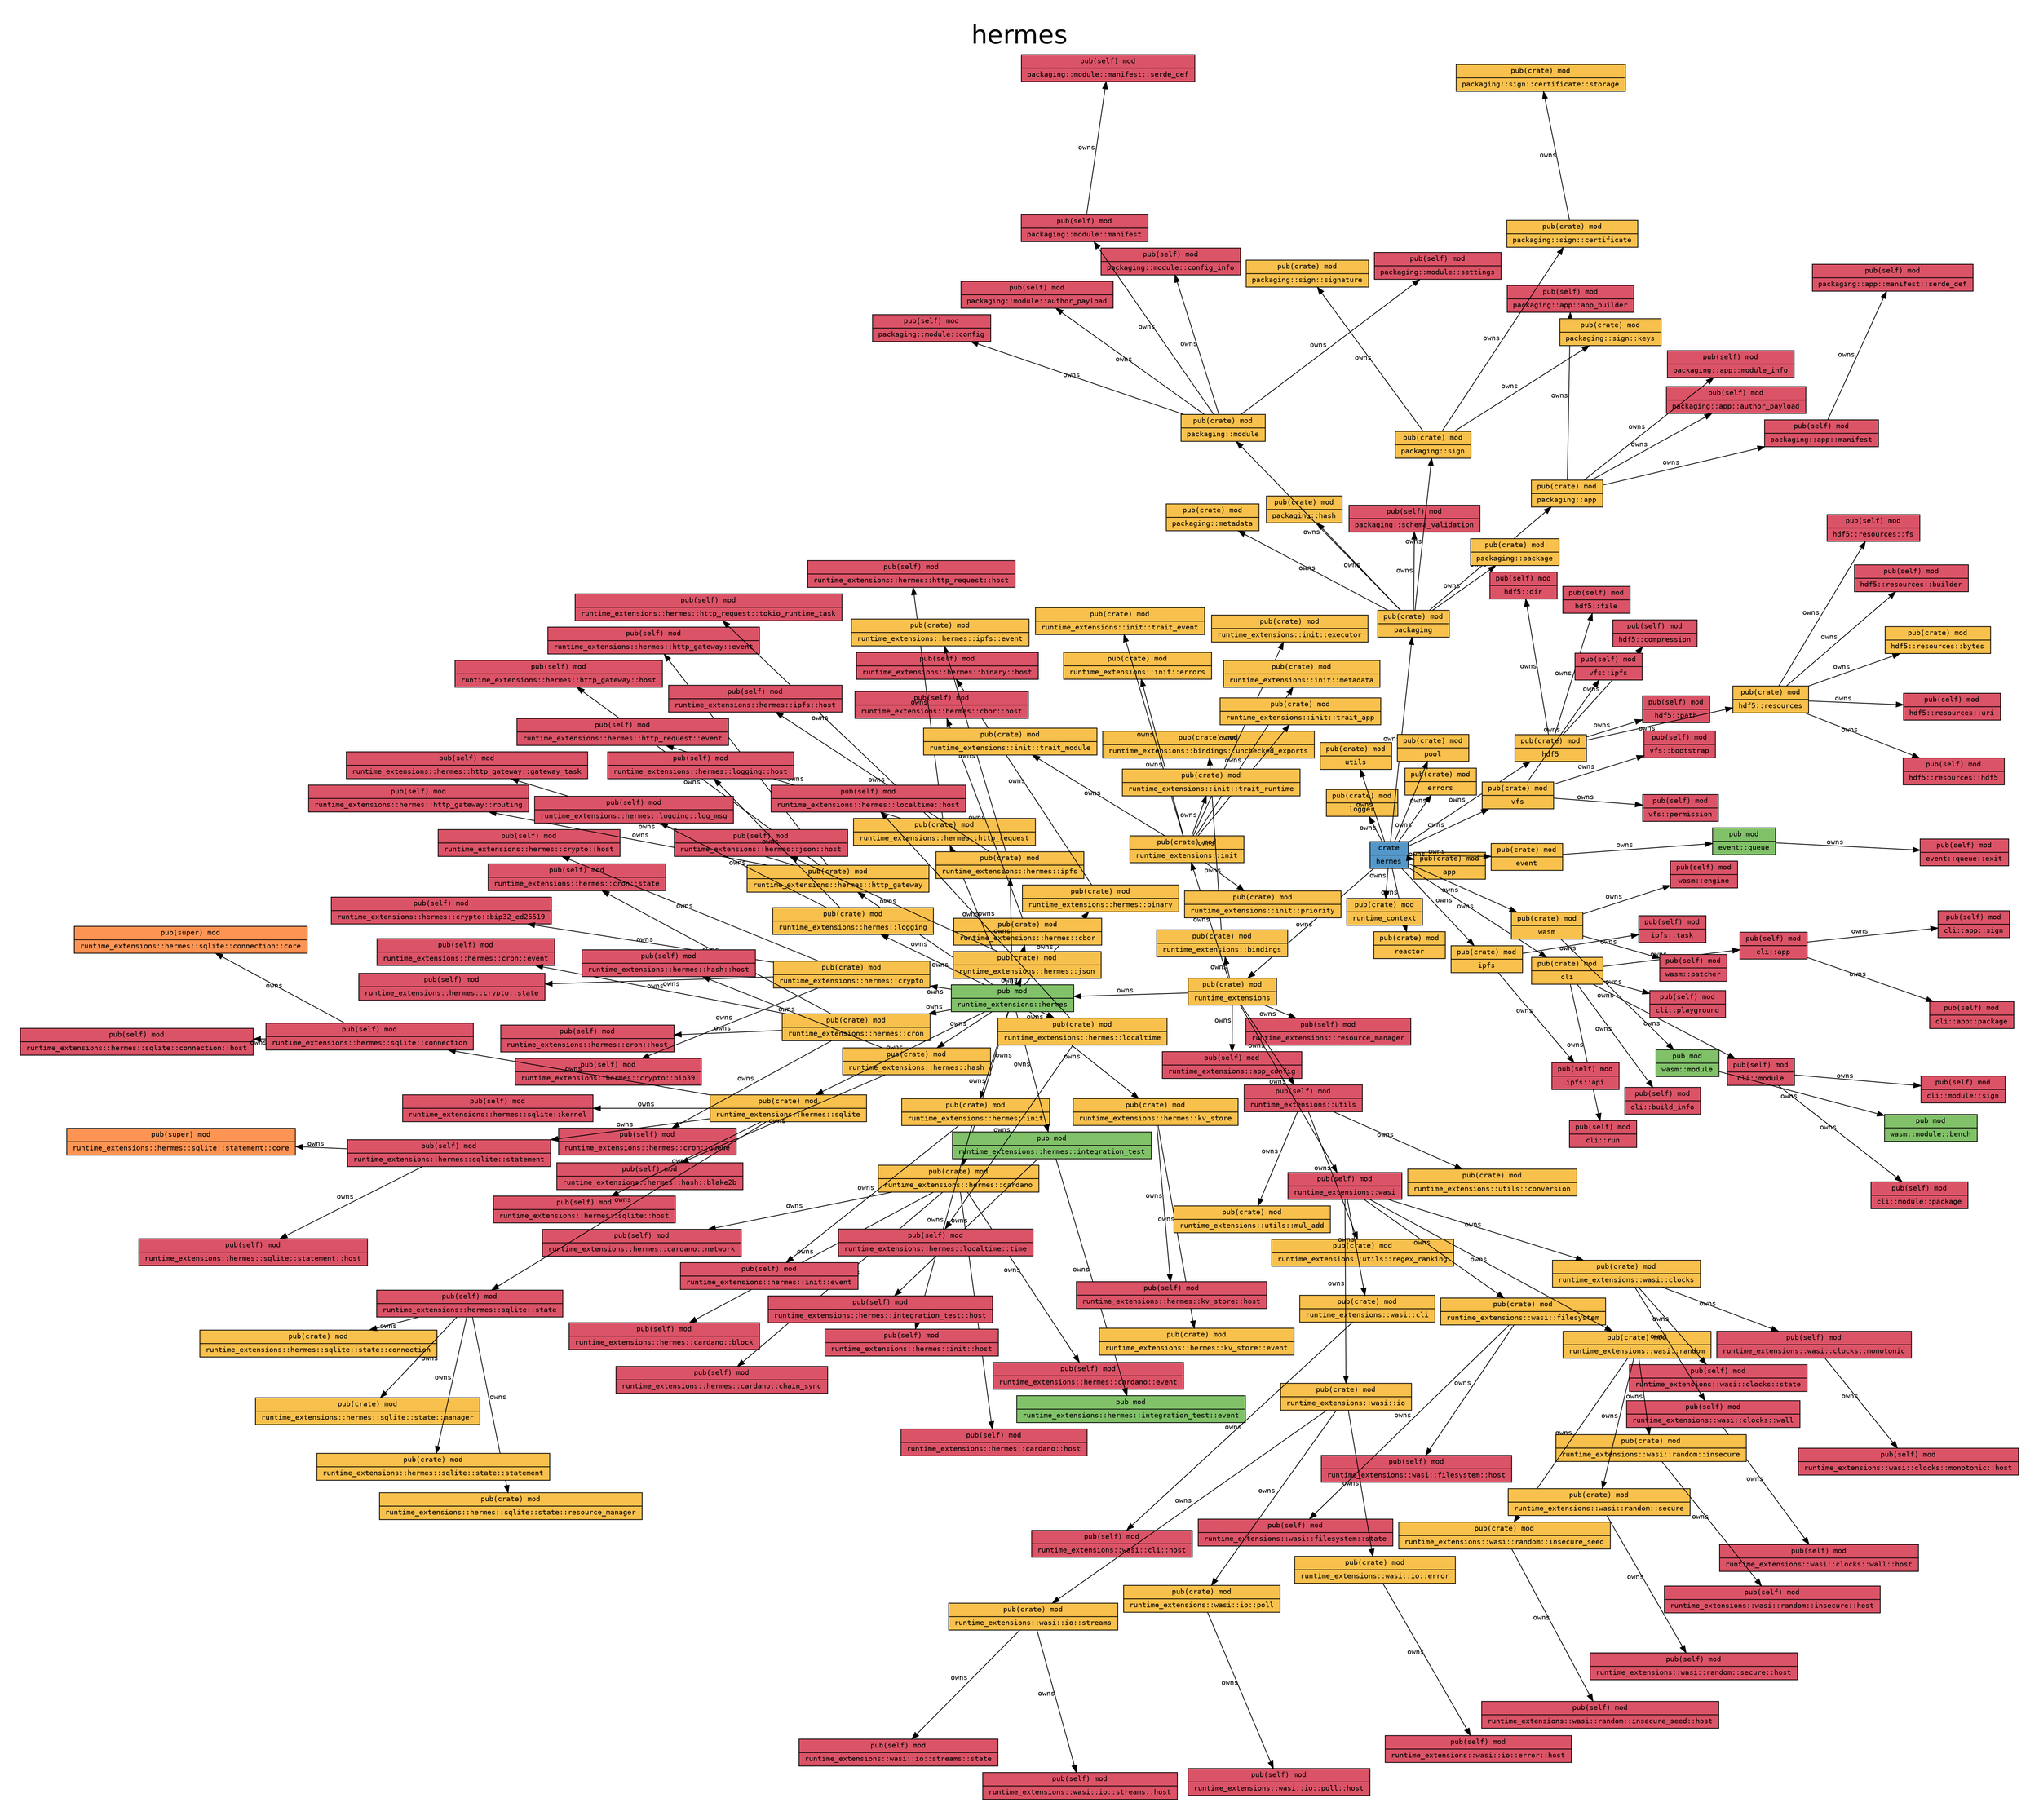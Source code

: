 digraph {

    graph [
        label="hermes",
        labelloc=t,

        pad=0.4,

        // Consider rendering the graph using a different layout algorithm, such as:
        // [dot, neato, twopi, circo, fdp, sfdp]
        layout=neato,
        overlap=false,
        splines="line",
        rankdir=LR,

        fontname="Helvetica", 
        fontsize="36",
    ];

    node [
        fontname="monospace",
        fontsize="10",
        shape="record",
        style="filled",
    ];

    edge [
        fontname="monospace",
        fontsize="10",
    ];

    "hermes" [label="crate|hermes", fillcolor="#5397c8"]; // "crate" node
    "hermes::app" [label="pub(crate) mod|app", fillcolor="#f8c04c"]; // "mod" node
    "hermes::cli" [label="pub(crate) mod|cli", fillcolor="#f8c04c"]; // "mod" node
    "hermes::cli::app" [label="pub(self) mod|cli::app", fillcolor="#db5367"]; // "mod" node
    "hermes::cli::app::package" [label="pub(self) mod|cli::app::package", fillcolor="#db5367"]; // "mod" node
    "hermes::cli::app::sign" [label="pub(self) mod|cli::app::sign", fillcolor="#db5367"]; // "mod" node
    "hermes::cli::build_info" [label="pub(self) mod|cli::build_info", fillcolor="#db5367"]; // "mod" node
    "hermes::cli::module" [label="pub(self) mod|cli::module", fillcolor="#db5367"]; // "mod" node
    "hermes::cli::module::package" [label="pub(self) mod|cli::module::package", fillcolor="#db5367"]; // "mod" node
    "hermes::cli::module::sign" [label="pub(self) mod|cli::module::sign", fillcolor="#db5367"]; // "mod" node
    "hermes::cli::playground" [label="pub(self) mod|cli::playground", fillcolor="#db5367"]; // "mod" node
    "hermes::cli::run" [label="pub(self) mod|cli::run", fillcolor="#db5367"]; // "mod" node
    "hermes::errors" [label="pub(crate) mod|errors", fillcolor="#f8c04c"]; // "mod" node
    "hermes::event" [label="pub(crate) mod|event", fillcolor="#f8c04c"]; // "mod" node
    "hermes::event::queue" [label="pub mod|event::queue", fillcolor="#81c169"]; // "mod" node
    "hermes::event::queue::exit" [label="pub(self) mod|event::queue::exit", fillcolor="#db5367"]; // "mod" node
    "hermes::hdf5" [label="pub(crate) mod|hdf5", fillcolor="#f8c04c"]; // "mod" node
    "hermes::hdf5::compression" [label="pub(self) mod|hdf5::compression", fillcolor="#db5367"]; // "mod" node
    "hermes::hdf5::dir" [label="pub(self) mod|hdf5::dir", fillcolor="#db5367"]; // "mod" node
    "hermes::hdf5::file" [label="pub(self) mod|hdf5::file", fillcolor="#db5367"]; // "mod" node
    "hermes::hdf5::path" [label="pub(self) mod|hdf5::path", fillcolor="#db5367"]; // "mod" node
    "hermes::hdf5::resources" [label="pub(crate) mod|hdf5::resources", fillcolor="#f8c04c"]; // "mod" node
    "hermes::hdf5::resources::builder" [label="pub(self) mod|hdf5::resources::builder", fillcolor="#db5367"]; // "mod" node
    "hermes::hdf5::resources::bytes" [label="pub(crate) mod|hdf5::resources::bytes", fillcolor="#f8c04c"]; // "mod" node
    "hermes::hdf5::resources::fs" [label="pub(self) mod|hdf5::resources::fs", fillcolor="#db5367"]; // "mod" node
    "hermes::hdf5::resources::hdf5" [label="pub(self) mod|hdf5::resources::hdf5", fillcolor="#db5367"]; // "mod" node
    "hermes::hdf5::resources::uri" [label="pub(self) mod|hdf5::resources::uri", fillcolor="#db5367"]; // "mod" node
    "hermes::ipfs" [label="pub(crate) mod|ipfs", fillcolor="#f8c04c"]; // "mod" node
    "hermes::ipfs::api" [label="pub(self) mod|ipfs::api", fillcolor="#db5367"]; // "mod" node
    "hermes::ipfs::task" [label="pub(self) mod|ipfs::task", fillcolor="#db5367"]; // "mod" node
    "hermes::logger" [label="pub(crate) mod|logger", fillcolor="#f8c04c"]; // "mod" node
    "hermes::packaging" [label="pub(crate) mod|packaging", fillcolor="#f8c04c"]; // "mod" node
    "hermes::packaging::app" [label="pub(crate) mod|packaging::app", fillcolor="#f8c04c"]; // "mod" node
    "hermes::packaging::app::app_builder" [label="pub(self) mod|packaging::app::app_builder", fillcolor="#db5367"]; // "mod" node
    "hermes::packaging::app::author_payload" [label="pub(self) mod|packaging::app::author_payload", fillcolor="#db5367"]; // "mod" node
    "hermes::packaging::app::manifest" [label="pub(self) mod|packaging::app::manifest", fillcolor="#db5367"]; // "mod" node
    "hermes::packaging::app::manifest::serde_def" [label="pub(self) mod|packaging::app::manifest::serde_def", fillcolor="#db5367"]; // "mod" node
    "hermes::packaging::app::module_info" [label="pub(self) mod|packaging::app::module_info", fillcolor="#db5367"]; // "mod" node
    "hermes::packaging::hash" [label="pub(crate) mod|packaging::hash", fillcolor="#f8c04c"]; // "mod" node
    "hermes::packaging::metadata" [label="pub(crate) mod|packaging::metadata", fillcolor="#f8c04c"]; // "mod" node
    "hermes::packaging::module" [label="pub(crate) mod|packaging::module", fillcolor="#f8c04c"]; // "mod" node
    "hermes::packaging::module::author_payload" [label="pub(self) mod|packaging::module::author_payload", fillcolor="#db5367"]; // "mod" node
    "hermes::packaging::module::config" [label="pub(self) mod|packaging::module::config", fillcolor="#db5367"]; // "mod" node
    "hermes::packaging::module::config_info" [label="pub(self) mod|packaging::module::config_info", fillcolor="#db5367"]; // "mod" node
    "hermes::packaging::module::manifest" [label="pub(self) mod|packaging::module::manifest", fillcolor="#db5367"]; // "mod" node
    "hermes::packaging::module::manifest::serde_def" [label="pub(self) mod|packaging::module::manifest::serde_def", fillcolor="#db5367"]; // "mod" node
    "hermes::packaging::module::settings" [label="pub(self) mod|packaging::module::settings", fillcolor="#db5367"]; // "mod" node
    "hermes::packaging::package" [label="pub(crate) mod|packaging::package", fillcolor="#f8c04c"]; // "mod" node
    "hermes::packaging::schema_validation" [label="pub(self) mod|packaging::schema_validation", fillcolor="#db5367"]; // "mod" node
    "hermes::packaging::sign" [label="pub(crate) mod|packaging::sign", fillcolor="#f8c04c"]; // "mod" node
    "hermes::packaging::sign::certificate" [label="pub(crate) mod|packaging::sign::certificate", fillcolor="#f8c04c"]; // "mod" node
    "hermes::packaging::sign::certificate::storage" [label="pub(crate) mod|packaging::sign::certificate::storage", fillcolor="#f8c04c"]; // "mod" node
    "hermes::packaging::sign::keys" [label="pub(crate) mod|packaging::sign::keys", fillcolor="#f8c04c"]; // "mod" node
    "hermes::packaging::sign::signature" [label="pub(crate) mod|packaging::sign::signature", fillcolor="#f8c04c"]; // "mod" node
    "hermes::pool" [label="pub(crate) mod|pool", fillcolor="#f8c04c"]; // "mod" node
    "hermes::reactor" [label="pub(crate) mod|reactor", fillcolor="#f8c04c"]; // "mod" node
    "hermes::runtime_context" [label="pub(crate) mod|runtime_context", fillcolor="#f8c04c"]; // "mod" node
    "hermes::runtime_extensions" [label="pub(crate) mod|runtime_extensions", fillcolor="#f8c04c"]; // "mod" node
    "hermes::runtime_extensions::app_config" [label="pub(self) mod|runtime_extensions::app_config", fillcolor="#db5367"]; // "mod" node
    "hermes::runtime_extensions::bindings" [label="pub(crate) mod|runtime_extensions::bindings", fillcolor="#f8c04c"]; // "mod" node
    "hermes::runtime_extensions::bindings::unchecked_exports" [label="pub(crate) mod|runtime_extensions::bindings::unchecked_exports", fillcolor="#f8c04c"]; // "mod" node
    "hermes::runtime_extensions::hermes" [label="pub mod|runtime_extensions::hermes", fillcolor="#81c169"]; // "mod" node
    "hermes::runtime_extensions::hermes::binary" [label="pub(crate) mod|runtime_extensions::hermes::binary", fillcolor="#f8c04c"]; // "mod" node
    "hermes::runtime_extensions::hermes::binary::host" [label="pub(self) mod|runtime_extensions::hermes::binary::host", fillcolor="#db5367"]; // "mod" node
    "hermes::runtime_extensions::hermes::cardano" [label="pub(crate) mod|runtime_extensions::hermes::cardano", fillcolor="#f8c04c"]; // "mod" node
    "hermes::runtime_extensions::hermes::cardano::block" [label="pub(self) mod|runtime_extensions::hermes::cardano::block", fillcolor="#db5367"]; // "mod" node
    "hermes::runtime_extensions::hermes::cardano::chain_sync" [label="pub(self) mod|runtime_extensions::hermes::cardano::chain_sync", fillcolor="#db5367"]; // "mod" node
    "hermes::runtime_extensions::hermes::cardano::event" [label="pub(self) mod|runtime_extensions::hermes::cardano::event", fillcolor="#db5367"]; // "mod" node
    "hermes::runtime_extensions::hermes::cardano::host" [label="pub(self) mod|runtime_extensions::hermes::cardano::host", fillcolor="#db5367"]; // "mod" node
    "hermes::runtime_extensions::hermes::cardano::network" [label="pub(self) mod|runtime_extensions::hermes::cardano::network", fillcolor="#db5367"]; // "mod" node
    "hermes::runtime_extensions::hermes::cbor" [label="pub(crate) mod|runtime_extensions::hermes::cbor", fillcolor="#f8c04c"]; // "mod" node
    "hermes::runtime_extensions::hermes::cbor::host" [label="pub(self) mod|runtime_extensions::hermes::cbor::host", fillcolor="#db5367"]; // "mod" node
    "hermes::runtime_extensions::hermes::cron" [label="pub(crate) mod|runtime_extensions::hermes::cron", fillcolor="#f8c04c"]; // "mod" node
    "hermes::runtime_extensions::hermes::cron::event" [label="pub(self) mod|runtime_extensions::hermes::cron::event", fillcolor="#db5367"]; // "mod" node
    "hermes::runtime_extensions::hermes::cron::host" [label="pub(self) mod|runtime_extensions::hermes::cron::host", fillcolor="#db5367"]; // "mod" node
    "hermes::runtime_extensions::hermes::cron::queue" [label="pub(self) mod|runtime_extensions::hermes::cron::queue", fillcolor="#db5367"]; // "mod" node
    "hermes::runtime_extensions::hermes::cron::state" [label="pub(self) mod|runtime_extensions::hermes::cron::state", fillcolor="#db5367"]; // "mod" node
    "hermes::runtime_extensions::hermes::crypto" [label="pub(crate) mod|runtime_extensions::hermes::crypto", fillcolor="#f8c04c"]; // "mod" node
    "hermes::runtime_extensions::hermes::crypto::bip32_ed25519" [label="pub(self) mod|runtime_extensions::hermes::crypto::bip32_ed25519", fillcolor="#db5367"]; // "mod" node
    "hermes::runtime_extensions::hermes::crypto::bip39" [label="pub(self) mod|runtime_extensions::hermes::crypto::bip39", fillcolor="#db5367"]; // "mod" node
    "hermes::runtime_extensions::hermes::crypto::host" [label="pub(self) mod|runtime_extensions::hermes::crypto::host", fillcolor="#db5367"]; // "mod" node
    "hermes::runtime_extensions::hermes::crypto::state" [label="pub(self) mod|runtime_extensions::hermes::crypto::state", fillcolor="#db5367"]; // "mod" node
    "hermes::runtime_extensions::hermes::hash" [label="pub(crate) mod|runtime_extensions::hermes::hash", fillcolor="#f8c04c"]; // "mod" node
    "hermes::runtime_extensions::hermes::hash::blake2b" [label="pub(self) mod|runtime_extensions::hermes::hash::blake2b", fillcolor="#db5367"]; // "mod" node
    "hermes::runtime_extensions::hermes::hash::host" [label="pub(self) mod|runtime_extensions::hermes::hash::host", fillcolor="#db5367"]; // "mod" node
    "hermes::runtime_extensions::hermes::http_gateway" [label="pub(crate) mod|runtime_extensions::hermes::http_gateway", fillcolor="#f8c04c"]; // "mod" node
    "hermes::runtime_extensions::hermes::http_gateway::event" [label="pub(self) mod|runtime_extensions::hermes::http_gateway::event", fillcolor="#db5367"]; // "mod" node
    "hermes::runtime_extensions::hermes::http_gateway::gateway_task" [label="pub(self) mod|runtime_extensions::hermes::http_gateway::gateway_task", fillcolor="#db5367"]; // "mod" node
    "hermes::runtime_extensions::hermes::http_gateway::host" [label="pub(self) mod|runtime_extensions::hermes::http_gateway::host", fillcolor="#db5367"]; // "mod" node
    "hermes::runtime_extensions::hermes::http_gateway::routing" [label="pub(self) mod|runtime_extensions::hermes::http_gateway::routing", fillcolor="#db5367"]; // "mod" node
    "hermes::runtime_extensions::hermes::http_request" [label="pub(crate) mod|runtime_extensions::hermes::http_request", fillcolor="#f8c04c"]; // "mod" node
    "hermes::runtime_extensions::hermes::http_request::event" [label="pub(self) mod|runtime_extensions::hermes::http_request::event", fillcolor="#db5367"]; // "mod" node
    "hermes::runtime_extensions::hermes::http_request::host" [label="pub(self) mod|runtime_extensions::hermes::http_request::host", fillcolor="#db5367"]; // "mod" node
    "hermes::runtime_extensions::hermes::http_request::tokio_runtime_task" [label="pub(self) mod|runtime_extensions::hermes::http_request::tokio_runtime_task", fillcolor="#db5367"]; // "mod" node
    "hermes::runtime_extensions::hermes::init" [label="pub(crate) mod|runtime_extensions::hermes::init", fillcolor="#f8c04c"]; // "mod" node
    "hermes::runtime_extensions::hermes::init::event" [label="pub(self) mod|runtime_extensions::hermes::init::event", fillcolor="#db5367"]; // "mod" node
    "hermes::runtime_extensions::hermes::init::host" [label="pub(self) mod|runtime_extensions::hermes::init::host", fillcolor="#db5367"]; // "mod" node
    "hermes::runtime_extensions::hermes::integration_test" [label="pub mod|runtime_extensions::hermes::integration_test", fillcolor="#81c169"]; // "mod" node
    "hermes::runtime_extensions::hermes::integration_test::event" [label="pub mod|runtime_extensions::hermes::integration_test::event", fillcolor="#81c169"]; // "mod" node
    "hermes::runtime_extensions::hermes::integration_test::host" [label="pub(self) mod|runtime_extensions::hermes::integration_test::host", fillcolor="#db5367"]; // "mod" node
    "hermes::runtime_extensions::hermes::ipfs" [label="pub(crate) mod|runtime_extensions::hermes::ipfs", fillcolor="#f8c04c"]; // "mod" node
    "hermes::runtime_extensions::hermes::ipfs::event" [label="pub(crate) mod|runtime_extensions::hermes::ipfs::event", fillcolor="#f8c04c"]; // "mod" node
    "hermes::runtime_extensions::hermes::ipfs::host" [label="pub(self) mod|runtime_extensions::hermes::ipfs::host", fillcolor="#db5367"]; // "mod" node
    "hermes::runtime_extensions::hermes::json" [label="pub(crate) mod|runtime_extensions::hermes::json", fillcolor="#f8c04c"]; // "mod" node
    "hermes::runtime_extensions::hermes::json::host" [label="pub(self) mod|runtime_extensions::hermes::json::host", fillcolor="#db5367"]; // "mod" node
    "hermes::runtime_extensions::hermes::kv_store" [label="pub(crate) mod|runtime_extensions::hermes::kv_store", fillcolor="#f8c04c"]; // "mod" node
    "hermes::runtime_extensions::hermes::kv_store::event" [label="pub(crate) mod|runtime_extensions::hermes::kv_store::event", fillcolor="#f8c04c"]; // "mod" node
    "hermes::runtime_extensions::hermes::kv_store::host" [label="pub(self) mod|runtime_extensions::hermes::kv_store::host", fillcolor="#db5367"]; // "mod" node
    "hermes::runtime_extensions::hermes::localtime" [label="pub(crate) mod|runtime_extensions::hermes::localtime", fillcolor="#f8c04c"]; // "mod" node
    "hermes::runtime_extensions::hermes::localtime::host" [label="pub(self) mod|runtime_extensions::hermes::localtime::host", fillcolor="#db5367"]; // "mod" node
    "hermes::runtime_extensions::hermes::localtime::time" [label="pub(self) mod|runtime_extensions::hermes::localtime::time", fillcolor="#db5367"]; // "mod" node
    "hermes::runtime_extensions::hermes::logging" [label="pub(crate) mod|runtime_extensions::hermes::logging", fillcolor="#f8c04c"]; // "mod" node
    "hermes::runtime_extensions::hermes::logging::host" [label="pub(self) mod|runtime_extensions::hermes::logging::host", fillcolor="#db5367"]; // "mod" node
    "hermes::runtime_extensions::hermes::logging::log_msg" [label="pub(self) mod|runtime_extensions::hermes::logging::log_msg", fillcolor="#db5367"]; // "mod" node
    "hermes::runtime_extensions::hermes::sqlite" [label="pub(crate) mod|runtime_extensions::hermes::sqlite", fillcolor="#f8c04c"]; // "mod" node
    "hermes::runtime_extensions::hermes::sqlite::connection" [label="pub(self) mod|runtime_extensions::hermes::sqlite::connection", fillcolor="#db5367"]; // "mod" node
    "hermes::runtime_extensions::hermes::sqlite::connection::core" [label="pub(super) mod|runtime_extensions::hermes::sqlite::connection::core", fillcolor="#fe9454"]; // "mod" node
    "hermes::runtime_extensions::hermes::sqlite::connection::host" [label="pub(self) mod|runtime_extensions::hermes::sqlite::connection::host", fillcolor="#db5367"]; // "mod" node
    "hermes::runtime_extensions::hermes::sqlite::host" [label="pub(self) mod|runtime_extensions::hermes::sqlite::host", fillcolor="#db5367"]; // "mod" node
    "hermes::runtime_extensions::hermes::sqlite::kernel" [label="pub(self) mod|runtime_extensions::hermes::sqlite::kernel", fillcolor="#db5367"]; // "mod" node
    "hermes::runtime_extensions::hermes::sqlite::state" [label="pub(self) mod|runtime_extensions::hermes::sqlite::state", fillcolor="#db5367"]; // "mod" node
    "hermes::runtime_extensions::hermes::sqlite::state::connection" [label="pub(crate) mod|runtime_extensions::hermes::sqlite::state::connection", fillcolor="#f8c04c"]; // "mod" node
    "hermes::runtime_extensions::hermes::sqlite::state::manager" [label="pub(crate) mod|runtime_extensions::hermes::sqlite::state::manager", fillcolor="#f8c04c"]; // "mod" node
    "hermes::runtime_extensions::hermes::sqlite::state::resource_manager" [label="pub(crate) mod|runtime_extensions::hermes::sqlite::state::resource_manager", fillcolor="#f8c04c"]; // "mod" node
    "hermes::runtime_extensions::hermes::sqlite::state::statement" [label="pub(crate) mod|runtime_extensions::hermes::sqlite::state::statement", fillcolor="#f8c04c"]; // "mod" node
    "hermes::runtime_extensions::hermes::sqlite::statement" [label="pub(self) mod|runtime_extensions::hermes::sqlite::statement", fillcolor="#db5367"]; // "mod" node
    "hermes::runtime_extensions::hermes::sqlite::statement::core" [label="pub(super) mod|runtime_extensions::hermes::sqlite::statement::core", fillcolor="#fe9454"]; // "mod" node
    "hermes::runtime_extensions::hermes::sqlite::statement::host" [label="pub(self) mod|runtime_extensions::hermes::sqlite::statement::host", fillcolor="#db5367"]; // "mod" node
    "hermes::runtime_extensions::init" [label="pub(crate) mod|runtime_extensions::init", fillcolor="#f8c04c"]; // "mod" node
    "hermes::runtime_extensions::init::errors" [label="pub(crate) mod|runtime_extensions::init::errors", fillcolor="#f8c04c"]; // "mod" node
    "hermes::runtime_extensions::init::executor" [label="pub(crate) mod|runtime_extensions::init::executor", fillcolor="#f8c04c"]; // "mod" node
    "hermes::runtime_extensions::init::metadata" [label="pub(crate) mod|runtime_extensions::init::metadata", fillcolor="#f8c04c"]; // "mod" node
    "hermes::runtime_extensions::init::priority" [label="pub(crate) mod|runtime_extensions::init::priority", fillcolor="#f8c04c"]; // "mod" node
    "hermes::runtime_extensions::init::trait_app" [label="pub(crate) mod|runtime_extensions::init::trait_app", fillcolor="#f8c04c"]; // "mod" node
    "hermes::runtime_extensions::init::trait_event" [label="pub(crate) mod|runtime_extensions::init::trait_event", fillcolor="#f8c04c"]; // "mod" node
    "hermes::runtime_extensions::init::trait_module" [label="pub(crate) mod|runtime_extensions::init::trait_module", fillcolor="#f8c04c"]; // "mod" node
    "hermes::runtime_extensions::init::trait_runtime" [label="pub(crate) mod|runtime_extensions::init::trait_runtime", fillcolor="#f8c04c"]; // "mod" node
    "hermes::runtime_extensions::resource_manager" [label="pub(self) mod|runtime_extensions::resource_manager", fillcolor="#db5367"]; // "mod" node
    "hermes::runtime_extensions::utils" [label="pub(self) mod|runtime_extensions::utils", fillcolor="#db5367"]; // "mod" node
    "hermes::runtime_extensions::utils::conversion" [label="pub(crate) mod|runtime_extensions::utils::conversion", fillcolor="#f8c04c"]; // "mod" node
    "hermes::runtime_extensions::utils::mul_add" [label="pub(crate) mod|runtime_extensions::utils::mul_add", fillcolor="#f8c04c"]; // "mod" node
    "hermes::runtime_extensions::utils::regex_ranking" [label="pub(crate) mod|runtime_extensions::utils::regex_ranking", fillcolor="#f8c04c"]; // "mod" node
    "hermes::runtime_extensions::wasi" [label="pub(self) mod|runtime_extensions::wasi", fillcolor="#db5367"]; // "mod" node
    "hermes::runtime_extensions::wasi::cli" [label="pub(crate) mod|runtime_extensions::wasi::cli", fillcolor="#f8c04c"]; // "mod" node
    "hermes::runtime_extensions::wasi::cli::host" [label="pub(self) mod|runtime_extensions::wasi::cli::host", fillcolor="#db5367"]; // "mod" node
    "hermes::runtime_extensions::wasi::clocks" [label="pub(crate) mod|runtime_extensions::wasi::clocks", fillcolor="#f8c04c"]; // "mod" node
    "hermes::runtime_extensions::wasi::clocks::monotonic" [label="pub(self) mod|runtime_extensions::wasi::clocks::monotonic", fillcolor="#db5367"]; // "mod" node
    "hermes::runtime_extensions::wasi::clocks::monotonic::host" [label="pub(self) mod|runtime_extensions::wasi::clocks::monotonic::host", fillcolor="#db5367"]; // "mod" node
    "hermes::runtime_extensions::wasi::clocks::state" [label="pub(self) mod|runtime_extensions::wasi::clocks::state", fillcolor="#db5367"]; // "mod" node
    "hermes::runtime_extensions::wasi::clocks::wall" [label="pub(self) mod|runtime_extensions::wasi::clocks::wall", fillcolor="#db5367"]; // "mod" node
    "hermes::runtime_extensions::wasi::clocks::wall::host" [label="pub(self) mod|runtime_extensions::wasi::clocks::wall::host", fillcolor="#db5367"]; // "mod" node
    "hermes::runtime_extensions::wasi::filesystem" [label="pub(crate) mod|runtime_extensions::wasi::filesystem", fillcolor="#f8c04c"]; // "mod" node
    "hermes::runtime_extensions::wasi::filesystem::host" [label="pub(self) mod|runtime_extensions::wasi::filesystem::host", fillcolor="#db5367"]; // "mod" node
    "hermes::runtime_extensions::wasi::filesystem::state" [label="pub(self) mod|runtime_extensions::wasi::filesystem::state", fillcolor="#db5367"]; // "mod" node
    "hermes::runtime_extensions::wasi::io" [label="pub(crate) mod|runtime_extensions::wasi::io", fillcolor="#f8c04c"]; // "mod" node
    "hermes::runtime_extensions::wasi::io::error" [label="pub(crate) mod|runtime_extensions::wasi::io::error", fillcolor="#f8c04c"]; // "mod" node
    "hermes::runtime_extensions::wasi::io::error::host" [label="pub(self) mod|runtime_extensions::wasi::io::error::host", fillcolor="#db5367"]; // "mod" node
    "hermes::runtime_extensions::wasi::io::poll" [label="pub(crate) mod|runtime_extensions::wasi::io::poll", fillcolor="#f8c04c"]; // "mod" node
    "hermes::runtime_extensions::wasi::io::poll::host" [label="pub(self) mod|runtime_extensions::wasi::io::poll::host", fillcolor="#db5367"]; // "mod" node
    "hermes::runtime_extensions::wasi::io::streams" [label="pub(crate) mod|runtime_extensions::wasi::io::streams", fillcolor="#f8c04c"]; // "mod" node
    "hermes::runtime_extensions::wasi::io::streams::host" [label="pub(self) mod|runtime_extensions::wasi::io::streams::host", fillcolor="#db5367"]; // "mod" node
    "hermes::runtime_extensions::wasi::io::streams::state" [label="pub(self) mod|runtime_extensions::wasi::io::streams::state", fillcolor="#db5367"]; // "mod" node
    "hermes::runtime_extensions::wasi::random" [label="pub(crate) mod|runtime_extensions::wasi::random", fillcolor="#f8c04c"]; // "mod" node
    "hermes::runtime_extensions::wasi::random::insecure" [label="pub(crate) mod|runtime_extensions::wasi::random::insecure", fillcolor="#f8c04c"]; // "mod" node
    "hermes::runtime_extensions::wasi::random::insecure::host" [label="pub(self) mod|runtime_extensions::wasi::random::insecure::host", fillcolor="#db5367"]; // "mod" node
    "hermes::runtime_extensions::wasi::random::insecure_seed" [label="pub(crate) mod|runtime_extensions::wasi::random::insecure_seed", fillcolor="#f8c04c"]; // "mod" node
    "hermes::runtime_extensions::wasi::random::insecure_seed::host" [label="pub(self) mod|runtime_extensions::wasi::random::insecure_seed::host", fillcolor="#db5367"]; // "mod" node
    "hermes::runtime_extensions::wasi::random::secure" [label="pub(crate) mod|runtime_extensions::wasi::random::secure", fillcolor="#f8c04c"]; // "mod" node
    "hermes::runtime_extensions::wasi::random::secure::host" [label="pub(self) mod|runtime_extensions::wasi::random::secure::host", fillcolor="#db5367"]; // "mod" node
    "hermes::utils" [label="pub(crate) mod|utils", fillcolor="#f8c04c"]; // "mod" node
    "hermes::vfs" [label="pub(crate) mod|vfs", fillcolor="#f8c04c"]; // "mod" node
    "hermes::vfs::bootstrap" [label="pub(self) mod|vfs::bootstrap", fillcolor="#db5367"]; // "mod" node
    "hermes::vfs::ipfs" [label="pub(self) mod|vfs::ipfs", fillcolor="#db5367"]; // "mod" node
    "hermes::vfs::permission" [label="pub(self) mod|vfs::permission", fillcolor="#db5367"]; // "mod" node
    "hermes::wasm" [label="pub(crate) mod|wasm", fillcolor="#f8c04c"]; // "mod" node
    "hermes::wasm::engine" [label="pub(self) mod|wasm::engine", fillcolor="#db5367"]; // "mod" node
    "hermes::wasm::module" [label="pub mod|wasm::module", fillcolor="#81c169"]; // "mod" node
    "hermes::wasm::module::bench" [label="pub mod|wasm::module::bench", fillcolor="#81c169"]; // "mod" node
    "hermes::wasm::patcher" [label="pub(self) mod|wasm::patcher", fillcolor="#db5367"]; // "mod" node

    "hermes" -> "hermes::app" [label="owns", color="#000000", style="solid"] [constraint=true]; // "owns" edge
    "hermes" -> "hermes::cli" [label="owns", color="#000000", style="solid"] [constraint=true]; // "owns" edge
    "hermes" -> "hermes::errors" [label="owns", color="#000000", style="solid"] [constraint=true]; // "owns" edge
    "hermes" -> "hermes::event" [label="owns", color="#000000", style="solid"] [constraint=true]; // "owns" edge
    "hermes" -> "hermes::hdf5" [label="owns", color="#000000", style="solid"] [constraint=true]; // "owns" edge
    "hermes" -> "hermes::ipfs" [label="owns", color="#000000", style="solid"] [constraint=true]; // "owns" edge
    "hermes" -> "hermes::logger" [label="owns", color="#000000", style="solid"] [constraint=true]; // "owns" edge
    "hermes" -> "hermes::packaging" [label="owns", color="#000000", style="solid"] [constraint=true]; // "owns" edge
    "hermes" -> "hermes::pool" [label="owns", color="#000000", style="solid"] [constraint=true]; // "owns" edge
    "hermes" -> "hermes::reactor" [label="owns", color="#000000", style="solid"] [constraint=true]; // "owns" edge
    "hermes" -> "hermes::runtime_context" [label="owns", color="#000000", style="solid"] [constraint=true]; // "owns" edge
    "hermes" -> "hermes::runtime_extensions" [label="owns", color="#000000", style="solid"] [constraint=true]; // "owns" edge
    "hermes" -> "hermes::utils" [label="owns", color="#000000", style="solid"] [constraint=true]; // "owns" edge
    "hermes" -> "hermes::vfs" [label="owns", color="#000000", style="solid"] [constraint=true]; // "owns" edge
    "hermes" -> "hermes::wasm" [label="owns", color="#000000", style="solid"] [constraint=true]; // "owns" edge
    "hermes::cli" -> "hermes::cli::app" [label="owns", color="#000000", style="solid"] [constraint=true]; // "owns" edge
    "hermes::cli" -> "hermes::cli::build_info" [label="owns", color="#000000", style="solid"] [constraint=true]; // "owns" edge
    "hermes::cli" -> "hermes::cli::module" [label="owns", color="#000000", style="solid"] [constraint=true]; // "owns" edge
    "hermes::cli" -> "hermes::cli::playground" [label="owns", color="#000000", style="solid"] [constraint=true]; // "owns" edge
    "hermes::cli" -> "hermes::cli::run" [label="owns", color="#000000", style="solid"] [constraint=true]; // "owns" edge
    "hermes::cli::app" -> "hermes::cli::app::package" [label="owns", color="#000000", style="solid"] [constraint=true]; // "owns" edge
    "hermes::cli::app" -> "hermes::cli::app::sign" [label="owns", color="#000000", style="solid"] [constraint=true]; // "owns" edge
    "hermes::cli::module" -> "hermes::cli::module::package" [label="owns", color="#000000", style="solid"] [constraint=true]; // "owns" edge
    "hermes::cli::module" -> "hermes::cli::module::sign" [label="owns", color="#000000", style="solid"] [constraint=true]; // "owns" edge
    "hermes::event" -> "hermes::event::queue" [label="owns", color="#000000", style="solid"] [constraint=true]; // "owns" edge
    "hermes::event::queue" -> "hermes::event::queue::exit" [label="owns", color="#000000", style="solid"] [constraint=true]; // "owns" edge
    "hermes::hdf5" -> "hermes::hdf5::compression" [label="owns", color="#000000", style="solid"] [constraint=true]; // "owns" edge
    "hermes::hdf5" -> "hermes::hdf5::dir" [label="owns", color="#000000", style="solid"] [constraint=true]; // "owns" edge
    "hermes::hdf5" -> "hermes::hdf5::file" [label="owns", color="#000000", style="solid"] [constraint=true]; // "owns" edge
    "hermes::hdf5" -> "hermes::hdf5::path" [label="owns", color="#000000", style="solid"] [constraint=true]; // "owns" edge
    "hermes::hdf5" -> "hermes::hdf5::resources" [label="owns", color="#000000", style="solid"] [constraint=true]; // "owns" edge
    "hermes::hdf5::resources" -> "hermes::hdf5::resources::builder" [label="owns", color="#000000", style="solid"] [constraint=true]; // "owns" edge
    "hermes::hdf5::resources" -> "hermes::hdf5::resources::bytes" [label="owns", color="#000000", style="solid"] [constraint=true]; // "owns" edge
    "hermes::hdf5::resources" -> "hermes::hdf5::resources::fs" [label="owns", color="#000000", style="solid"] [constraint=true]; // "owns" edge
    "hermes::hdf5::resources" -> "hermes::hdf5::resources::hdf5" [label="owns", color="#000000", style="solid"] [constraint=true]; // "owns" edge
    "hermes::hdf5::resources" -> "hermes::hdf5::resources::uri" [label="owns", color="#000000", style="solid"] [constraint=true]; // "owns" edge
    "hermes::ipfs" -> "hermes::ipfs::api" [label="owns", color="#000000", style="solid"] [constraint=true]; // "owns" edge
    "hermes::ipfs" -> "hermes::ipfs::task" [label="owns", color="#000000", style="solid"] [constraint=true]; // "owns" edge
    "hermes::packaging" -> "hermes::packaging::app" [label="owns", color="#000000", style="solid"] [constraint=true]; // "owns" edge
    "hermes::packaging" -> "hermes::packaging::hash" [label="owns", color="#000000", style="solid"] [constraint=true]; // "owns" edge
    "hermes::packaging" -> "hermes::packaging::metadata" [label="owns", color="#000000", style="solid"] [constraint=true]; // "owns" edge
    "hermes::packaging" -> "hermes::packaging::module" [label="owns", color="#000000", style="solid"] [constraint=true]; // "owns" edge
    "hermes::packaging" -> "hermes::packaging::package" [label="owns", color="#000000", style="solid"] [constraint=true]; // "owns" edge
    "hermes::packaging" -> "hermes::packaging::schema_validation" [label="owns", color="#000000", style="solid"] [constraint=true]; // "owns" edge
    "hermes::packaging" -> "hermes::packaging::sign" [label="owns", color="#000000", style="solid"] [constraint=true]; // "owns" edge
    "hermes::packaging::app" -> "hermes::packaging::app::app_builder" [label="owns", color="#000000", style="solid"] [constraint=true]; // "owns" edge
    "hermes::packaging::app" -> "hermes::packaging::app::author_payload" [label="owns", color="#000000", style="solid"] [constraint=true]; // "owns" edge
    "hermes::packaging::app" -> "hermes::packaging::app::manifest" [label="owns", color="#000000", style="solid"] [constraint=true]; // "owns" edge
    "hermes::packaging::app" -> "hermes::packaging::app::module_info" [label="owns", color="#000000", style="solid"] [constraint=true]; // "owns" edge
    "hermes::packaging::app::manifest" -> "hermes::packaging::app::manifest::serde_def" [label="owns", color="#000000", style="solid"] [constraint=true]; // "owns" edge
    "hermes::packaging::module" -> "hermes::packaging::module::author_payload" [label="owns", color="#000000", style="solid"] [constraint=true]; // "owns" edge
    "hermes::packaging::module" -> "hermes::packaging::module::config" [label="owns", color="#000000", style="solid"] [constraint=true]; // "owns" edge
    "hermes::packaging::module" -> "hermes::packaging::module::config_info" [label="owns", color="#000000", style="solid"] [constraint=true]; // "owns" edge
    "hermes::packaging::module" -> "hermes::packaging::module::manifest" [label="owns", color="#000000", style="solid"] [constraint=true]; // "owns" edge
    "hermes::packaging::module" -> "hermes::packaging::module::settings" [label="owns", color="#000000", style="solid"] [constraint=true]; // "owns" edge
    "hermes::packaging::module::manifest" -> "hermes::packaging::module::manifest::serde_def" [label="owns", color="#000000", style="solid"] [constraint=true]; // "owns" edge
    "hermes::packaging::sign" -> "hermes::packaging::sign::certificate" [label="owns", color="#000000", style="solid"] [constraint=true]; // "owns" edge
    "hermes::packaging::sign" -> "hermes::packaging::sign::keys" [label="owns", color="#000000", style="solid"] [constraint=true]; // "owns" edge
    "hermes::packaging::sign" -> "hermes::packaging::sign::signature" [label="owns", color="#000000", style="solid"] [constraint=true]; // "owns" edge
    "hermes::packaging::sign::certificate" -> "hermes::packaging::sign::certificate::storage" [label="owns", color="#000000", style="solid"] [constraint=true]; // "owns" edge
    "hermes::runtime_extensions" -> "hermes::runtime_extensions::app_config" [label="owns", color="#000000", style="solid"] [constraint=true]; // "owns" edge
    "hermes::runtime_extensions" -> "hermes::runtime_extensions::bindings" [label="owns", color="#000000", style="solid"] [constraint=true]; // "owns" edge
    "hermes::runtime_extensions" -> "hermes::runtime_extensions::hermes" [label="owns", color="#000000", style="solid"] [constraint=true]; // "owns" edge
    "hermes::runtime_extensions" -> "hermes::runtime_extensions::init" [label="owns", color="#000000", style="solid"] [constraint=true]; // "owns" edge
    "hermes::runtime_extensions" -> "hermes::runtime_extensions::resource_manager" [label="owns", color="#000000", style="solid"] [constraint=true]; // "owns" edge
    "hermes::runtime_extensions" -> "hermes::runtime_extensions::utils" [label="owns", color="#000000", style="solid"] [constraint=true]; // "owns" edge
    "hermes::runtime_extensions" -> "hermes::runtime_extensions::wasi" [label="owns", color="#000000", style="solid"] [constraint=true]; // "owns" edge
    "hermes::runtime_extensions::bindings" -> "hermes::runtime_extensions::bindings::unchecked_exports" [label="owns", color="#000000", style="solid"] [constraint=true]; // "owns" edge
    "hermes::runtime_extensions::hermes" -> "hermes::runtime_extensions::hermes::binary" [label="owns", color="#000000", style="solid"] [constraint=true]; // "owns" edge
    "hermes::runtime_extensions::hermes" -> "hermes::runtime_extensions::hermes::cardano" [label="owns", color="#000000", style="solid"] [constraint=true]; // "owns" edge
    "hermes::runtime_extensions::hermes" -> "hermes::runtime_extensions::hermes::cbor" [label="owns", color="#000000", style="solid"] [constraint=true]; // "owns" edge
    "hermes::runtime_extensions::hermes" -> "hermes::runtime_extensions::hermes::cron" [label="owns", color="#000000", style="solid"] [constraint=true]; // "owns" edge
    "hermes::runtime_extensions::hermes" -> "hermes::runtime_extensions::hermes::crypto" [label="owns", color="#000000", style="solid"] [constraint=true]; // "owns" edge
    "hermes::runtime_extensions::hermes" -> "hermes::runtime_extensions::hermes::hash" [label="owns", color="#000000", style="solid"] [constraint=true]; // "owns" edge
    "hermes::runtime_extensions::hermes" -> "hermes::runtime_extensions::hermes::http_gateway" [label="owns", color="#000000", style="solid"] [constraint=true]; // "owns" edge
    "hermes::runtime_extensions::hermes" -> "hermes::runtime_extensions::hermes::http_request" [label="owns", color="#000000", style="solid"] [constraint=true]; // "owns" edge
    "hermes::runtime_extensions::hermes" -> "hermes::runtime_extensions::hermes::init" [label="owns", color="#000000", style="solid"] [constraint=true]; // "owns" edge
    "hermes::runtime_extensions::hermes" -> "hermes::runtime_extensions::hermes::integration_test" [label="owns", color="#000000", style="solid"] [constraint=true]; // "owns" edge
    "hermes::runtime_extensions::hermes" -> "hermes::runtime_extensions::hermes::ipfs" [label="owns", color="#000000", style="solid"] [constraint=true]; // "owns" edge
    "hermes::runtime_extensions::hermes" -> "hermes::runtime_extensions::hermes::json" [label="owns", color="#000000", style="solid"] [constraint=true]; // "owns" edge
    "hermes::runtime_extensions::hermes" -> "hermes::runtime_extensions::hermes::kv_store" [label="owns", color="#000000", style="solid"] [constraint=true]; // "owns" edge
    "hermes::runtime_extensions::hermes" -> "hermes::runtime_extensions::hermes::localtime" [label="owns", color="#000000", style="solid"] [constraint=true]; // "owns" edge
    "hermes::runtime_extensions::hermes" -> "hermes::runtime_extensions::hermes::logging" [label="owns", color="#000000", style="solid"] [constraint=true]; // "owns" edge
    "hermes::runtime_extensions::hermes" -> "hermes::runtime_extensions::hermes::sqlite" [label="owns", color="#000000", style="solid"] [constraint=true]; // "owns" edge
    "hermes::runtime_extensions::hermes::binary" -> "hermes::runtime_extensions::hermes::binary::host" [label="owns", color="#000000", style="solid"] [constraint=true]; // "owns" edge
    "hermes::runtime_extensions::hermes::cardano" -> "hermes::runtime_extensions::hermes::cardano::block" [label="owns", color="#000000", style="solid"] [constraint=true]; // "owns" edge
    "hermes::runtime_extensions::hermes::cardano" -> "hermes::runtime_extensions::hermes::cardano::chain_sync" [label="owns", color="#000000", style="solid"] [constraint=true]; // "owns" edge
    "hermes::runtime_extensions::hermes::cardano" -> "hermes::runtime_extensions::hermes::cardano::event" [label="owns", color="#000000", style="solid"] [constraint=true]; // "owns" edge
    "hermes::runtime_extensions::hermes::cardano" -> "hermes::runtime_extensions::hermes::cardano::host" [label="owns", color="#000000", style="solid"] [constraint=true]; // "owns" edge
    "hermes::runtime_extensions::hermes::cardano" -> "hermes::runtime_extensions::hermes::cardano::network" [label="owns", color="#000000", style="solid"] [constraint=true]; // "owns" edge
    "hermes::runtime_extensions::hermes::cbor" -> "hermes::runtime_extensions::hermes::cbor::host" [label="owns", color="#000000", style="solid"] [constraint=true]; // "owns" edge
    "hermes::runtime_extensions::hermes::cron" -> "hermes::runtime_extensions::hermes::cron::event" [label="owns", color="#000000", style="solid"] [constraint=true]; // "owns" edge
    "hermes::runtime_extensions::hermes::cron" -> "hermes::runtime_extensions::hermes::cron::host" [label="owns", color="#000000", style="solid"] [constraint=true]; // "owns" edge
    "hermes::runtime_extensions::hermes::cron" -> "hermes::runtime_extensions::hermes::cron::queue" [label="owns", color="#000000", style="solid"] [constraint=true]; // "owns" edge
    "hermes::runtime_extensions::hermes::cron" -> "hermes::runtime_extensions::hermes::cron::state" [label="owns", color="#000000", style="solid"] [constraint=true]; // "owns" edge
    "hermes::runtime_extensions::hermes::crypto" -> "hermes::runtime_extensions::hermes::crypto::bip32_ed25519" [label="owns", color="#000000", style="solid"] [constraint=true]; // "owns" edge
    "hermes::runtime_extensions::hermes::crypto" -> "hermes::runtime_extensions::hermes::crypto::bip39" [label="owns", color="#000000", style="solid"] [constraint=true]; // "owns" edge
    "hermes::runtime_extensions::hermes::crypto" -> "hermes::runtime_extensions::hermes::crypto::host" [label="owns", color="#000000", style="solid"] [constraint=true]; // "owns" edge
    "hermes::runtime_extensions::hermes::crypto" -> "hermes::runtime_extensions::hermes::crypto::state" [label="owns", color="#000000", style="solid"] [constraint=true]; // "owns" edge
    "hermes::runtime_extensions::hermes::hash" -> "hermes::runtime_extensions::hermes::hash::blake2b" [label="owns", color="#000000", style="solid"] [constraint=true]; // "owns" edge
    "hermes::runtime_extensions::hermes::hash" -> "hermes::runtime_extensions::hermes::hash::host" [label="owns", color="#000000", style="solid"] [constraint=true]; // "owns" edge
    "hermes::runtime_extensions::hermes::http_gateway" -> "hermes::runtime_extensions::hermes::http_gateway::event" [label="owns", color="#000000", style="solid"] [constraint=true]; // "owns" edge
    "hermes::runtime_extensions::hermes::http_gateway" -> "hermes::runtime_extensions::hermes::http_gateway::gateway_task" [label="owns", color="#000000", style="solid"] [constraint=true]; // "owns" edge
    "hermes::runtime_extensions::hermes::http_gateway" -> "hermes::runtime_extensions::hermes::http_gateway::host" [label="owns", color="#000000", style="solid"] [constraint=true]; // "owns" edge
    "hermes::runtime_extensions::hermes::http_gateway" -> "hermes::runtime_extensions::hermes::http_gateway::routing" [label="owns", color="#000000", style="solid"] [constraint=true]; // "owns" edge
    "hermes::runtime_extensions::hermes::http_request" -> "hermes::runtime_extensions::hermes::http_request::event" [label="owns", color="#000000", style="solid"] [constraint=true]; // "owns" edge
    "hermes::runtime_extensions::hermes::http_request" -> "hermes::runtime_extensions::hermes::http_request::host" [label="owns", color="#000000", style="solid"] [constraint=true]; // "owns" edge
    "hermes::runtime_extensions::hermes::http_request" -> "hermes::runtime_extensions::hermes::http_request::tokio_runtime_task" [label="owns", color="#000000", style="solid"] [constraint=true]; // "owns" edge
    "hermes::runtime_extensions::hermes::init" -> "hermes::runtime_extensions::hermes::init::event" [label="owns", color="#000000", style="solid"] [constraint=true]; // "owns" edge
    "hermes::runtime_extensions::hermes::init" -> "hermes::runtime_extensions::hermes::init::host" [label="owns", color="#000000", style="solid"] [constraint=true]; // "owns" edge
    "hermes::runtime_extensions::hermes::integration_test" -> "hermes::runtime_extensions::hermes::integration_test::event" [label="owns", color="#000000", style="solid"] [constraint=true]; // "owns" edge
    "hermes::runtime_extensions::hermes::integration_test" -> "hermes::runtime_extensions::hermes::integration_test::host" [label="owns", color="#000000", style="solid"] [constraint=true]; // "owns" edge
    "hermes::runtime_extensions::hermes::ipfs" -> "hermes::runtime_extensions::hermes::ipfs::event" [label="owns", color="#000000", style="solid"] [constraint=true]; // "owns" edge
    "hermes::runtime_extensions::hermes::ipfs" -> "hermes::runtime_extensions::hermes::ipfs::host" [label="owns", color="#000000", style="solid"] [constraint=true]; // "owns" edge
    "hermes::runtime_extensions::hermes::json" -> "hermes::runtime_extensions::hermes::json::host" [label="owns", color="#000000", style="solid"] [constraint=true]; // "owns" edge
    "hermes::runtime_extensions::hermes::kv_store" -> "hermes::runtime_extensions::hermes::kv_store::event" [label="owns", color="#000000", style="solid"] [constraint=true]; // "owns" edge
    "hermes::runtime_extensions::hermes::kv_store" -> "hermes::runtime_extensions::hermes::kv_store::host" [label="owns", color="#000000", style="solid"] [constraint=true]; // "owns" edge
    "hermes::runtime_extensions::hermes::localtime" -> "hermes::runtime_extensions::hermes::localtime::host" [label="owns", color="#000000", style="solid"] [constraint=true]; // "owns" edge
    "hermes::runtime_extensions::hermes::localtime" -> "hermes::runtime_extensions::hermes::localtime::time" [label="owns", color="#000000", style="solid"] [constraint=true]; // "owns" edge
    "hermes::runtime_extensions::hermes::logging" -> "hermes::runtime_extensions::hermes::logging::host" [label="owns", color="#000000", style="solid"] [constraint=true]; // "owns" edge
    "hermes::runtime_extensions::hermes::logging" -> "hermes::runtime_extensions::hermes::logging::log_msg" [label="owns", color="#000000", style="solid"] [constraint=true]; // "owns" edge
    "hermes::runtime_extensions::hermes::sqlite" -> "hermes::runtime_extensions::hermes::sqlite::connection" [label="owns", color="#000000", style="solid"] [constraint=true]; // "owns" edge
    "hermes::runtime_extensions::hermes::sqlite" -> "hermes::runtime_extensions::hermes::sqlite::host" [label="owns", color="#000000", style="solid"] [constraint=true]; // "owns" edge
    "hermes::runtime_extensions::hermes::sqlite" -> "hermes::runtime_extensions::hermes::sqlite::kernel" [label="owns", color="#000000", style="solid"] [constraint=true]; // "owns" edge
    "hermes::runtime_extensions::hermes::sqlite" -> "hermes::runtime_extensions::hermes::sqlite::state" [label="owns", color="#000000", style="solid"] [constraint=true]; // "owns" edge
    "hermes::runtime_extensions::hermes::sqlite" -> "hermes::runtime_extensions::hermes::sqlite::statement" [label="owns", color="#000000", style="solid"] [constraint=true]; // "owns" edge
    "hermes::runtime_extensions::hermes::sqlite::connection" -> "hermes::runtime_extensions::hermes::sqlite::connection::core" [label="owns", color="#000000", style="solid"] [constraint=true]; // "owns" edge
    "hermes::runtime_extensions::hermes::sqlite::connection" -> "hermes::runtime_extensions::hermes::sqlite::connection::host" [label="owns", color="#000000", style="solid"] [constraint=true]; // "owns" edge
    "hermes::runtime_extensions::hermes::sqlite::state" -> "hermes::runtime_extensions::hermes::sqlite::state::connection" [label="owns", color="#000000", style="solid"] [constraint=true]; // "owns" edge
    "hermes::runtime_extensions::hermes::sqlite::state" -> "hermes::runtime_extensions::hermes::sqlite::state::manager" [label="owns", color="#000000", style="solid"] [constraint=true]; // "owns" edge
    "hermes::runtime_extensions::hermes::sqlite::state" -> "hermes::runtime_extensions::hermes::sqlite::state::resource_manager" [label="owns", color="#000000", style="solid"] [constraint=true]; // "owns" edge
    "hermes::runtime_extensions::hermes::sqlite::state" -> "hermes::runtime_extensions::hermes::sqlite::state::statement" [label="owns", color="#000000", style="solid"] [constraint=true]; // "owns" edge
    "hermes::runtime_extensions::hermes::sqlite::statement" -> "hermes::runtime_extensions::hermes::sqlite::statement::core" [label="owns", color="#000000", style="solid"] [constraint=true]; // "owns" edge
    "hermes::runtime_extensions::hermes::sqlite::statement" -> "hermes::runtime_extensions::hermes::sqlite::statement::host" [label="owns", color="#000000", style="solid"] [constraint=true]; // "owns" edge
    "hermes::runtime_extensions::init" -> "hermes::runtime_extensions::init::errors" [label="owns", color="#000000", style="solid"] [constraint=true]; // "owns" edge
    "hermes::runtime_extensions::init" -> "hermes::runtime_extensions::init::executor" [label="owns", color="#000000", style="solid"] [constraint=true]; // "owns" edge
    "hermes::runtime_extensions::init" -> "hermes::runtime_extensions::init::metadata" [label="owns", color="#000000", style="solid"] [constraint=true]; // "owns" edge
    "hermes::runtime_extensions::init" -> "hermes::runtime_extensions::init::priority" [label="owns", color="#000000", style="solid"] [constraint=true]; // "owns" edge
    "hermes::runtime_extensions::init" -> "hermes::runtime_extensions::init::trait_app" [label="owns", color="#000000", style="solid"] [constraint=true]; // "owns" edge
    "hermes::runtime_extensions::init" -> "hermes::runtime_extensions::init::trait_event" [label="owns", color="#000000", style="solid"] [constraint=true]; // "owns" edge
    "hermes::runtime_extensions::init" -> "hermes::runtime_extensions::init::trait_module" [label="owns", color="#000000", style="solid"] [constraint=true]; // "owns" edge
    "hermes::runtime_extensions::init" -> "hermes::runtime_extensions::init::trait_runtime" [label="owns", color="#000000", style="solid"] [constraint=true]; // "owns" edge
    "hermes::runtime_extensions::utils" -> "hermes::runtime_extensions::utils::conversion" [label="owns", color="#000000", style="solid"] [constraint=true]; // "owns" edge
    "hermes::runtime_extensions::utils" -> "hermes::runtime_extensions::utils::mul_add" [label="owns", color="#000000", style="solid"] [constraint=true]; // "owns" edge
    "hermes::runtime_extensions::utils" -> "hermes::runtime_extensions::utils::regex_ranking" [label="owns", color="#000000", style="solid"] [constraint=true]; // "owns" edge
    "hermes::runtime_extensions::wasi" -> "hermes::runtime_extensions::wasi::cli" [label="owns", color="#000000", style="solid"] [constraint=true]; // "owns" edge
    "hermes::runtime_extensions::wasi" -> "hermes::runtime_extensions::wasi::clocks" [label="owns", color="#000000", style="solid"] [constraint=true]; // "owns" edge
    "hermes::runtime_extensions::wasi" -> "hermes::runtime_extensions::wasi::filesystem" [label="owns", color="#000000", style="solid"] [constraint=true]; // "owns" edge
    "hermes::runtime_extensions::wasi" -> "hermes::runtime_extensions::wasi::io" [label="owns", color="#000000", style="solid"] [constraint=true]; // "owns" edge
    "hermes::runtime_extensions::wasi" -> "hermes::runtime_extensions::wasi::random" [label="owns", color="#000000", style="solid"] [constraint=true]; // "owns" edge
    "hermes::runtime_extensions::wasi::cli" -> "hermes::runtime_extensions::wasi::cli::host" [label="owns", color="#000000", style="solid"] [constraint=true]; // "owns" edge
    "hermes::runtime_extensions::wasi::clocks" -> "hermes::runtime_extensions::wasi::clocks::monotonic" [label="owns", color="#000000", style="solid"] [constraint=true]; // "owns" edge
    "hermes::runtime_extensions::wasi::clocks" -> "hermes::runtime_extensions::wasi::clocks::state" [label="owns", color="#000000", style="solid"] [constraint=true]; // "owns" edge
    "hermes::runtime_extensions::wasi::clocks" -> "hermes::runtime_extensions::wasi::clocks::wall" [label="owns", color="#000000", style="solid"] [constraint=true]; // "owns" edge
    "hermes::runtime_extensions::wasi::clocks::monotonic" -> "hermes::runtime_extensions::wasi::clocks::monotonic::host" [label="owns", color="#000000", style="solid"] [constraint=true]; // "owns" edge
    "hermes::runtime_extensions::wasi::clocks::wall" -> "hermes::runtime_extensions::wasi::clocks::wall::host" [label="owns", color="#000000", style="solid"] [constraint=true]; // "owns" edge
    "hermes::runtime_extensions::wasi::filesystem" -> "hermes::runtime_extensions::wasi::filesystem::host" [label="owns", color="#000000", style="solid"] [constraint=true]; // "owns" edge
    "hermes::runtime_extensions::wasi::filesystem" -> "hermes::runtime_extensions::wasi::filesystem::state" [label="owns", color="#000000", style="solid"] [constraint=true]; // "owns" edge
    "hermes::runtime_extensions::wasi::io" -> "hermes::runtime_extensions::wasi::io::error" [label="owns", color="#000000", style="solid"] [constraint=true]; // "owns" edge
    "hermes::runtime_extensions::wasi::io" -> "hermes::runtime_extensions::wasi::io::poll" [label="owns", color="#000000", style="solid"] [constraint=true]; // "owns" edge
    "hermes::runtime_extensions::wasi::io" -> "hermes::runtime_extensions::wasi::io::streams" [label="owns", color="#000000", style="solid"] [constraint=true]; // "owns" edge
    "hermes::runtime_extensions::wasi::io::error" -> "hermes::runtime_extensions::wasi::io::error::host" [label="owns", color="#000000", style="solid"] [constraint=true]; // "owns" edge
    "hermes::runtime_extensions::wasi::io::poll" -> "hermes::runtime_extensions::wasi::io::poll::host" [label="owns", color="#000000", style="solid"] [constraint=true]; // "owns" edge
    "hermes::runtime_extensions::wasi::io::streams" -> "hermes::runtime_extensions::wasi::io::streams::host" [label="owns", color="#000000", style="solid"] [constraint=true]; // "owns" edge
    "hermes::runtime_extensions::wasi::io::streams" -> "hermes::runtime_extensions::wasi::io::streams::state" [label="owns", color="#000000", style="solid"] [constraint=true]; // "owns" edge
    "hermes::runtime_extensions::wasi::random" -> "hermes::runtime_extensions::wasi::random::insecure" [label="owns", color="#000000", style="solid"] [constraint=true]; // "owns" edge
    "hermes::runtime_extensions::wasi::random" -> "hermes::runtime_extensions::wasi::random::insecure_seed" [label="owns", color="#000000", style="solid"] [constraint=true]; // "owns" edge
    "hermes::runtime_extensions::wasi::random" -> "hermes::runtime_extensions::wasi::random::secure" [label="owns", color="#000000", style="solid"] [constraint=true]; // "owns" edge
    "hermes::runtime_extensions::wasi::random::insecure" -> "hermes::runtime_extensions::wasi::random::insecure::host" [label="owns", color="#000000", style="solid"] [constraint=true]; // "owns" edge
    "hermes::runtime_extensions::wasi::random::insecure_seed" -> "hermes::runtime_extensions::wasi::random::insecure_seed::host" [label="owns", color="#000000", style="solid"] [constraint=true]; // "owns" edge
    "hermes::runtime_extensions::wasi::random::secure" -> "hermes::runtime_extensions::wasi::random::secure::host" [label="owns", color="#000000", style="solid"] [constraint=true]; // "owns" edge
    "hermes::vfs" -> "hermes::vfs::bootstrap" [label="owns", color="#000000", style="solid"] [constraint=true]; // "owns" edge
    "hermes::vfs" -> "hermes::vfs::ipfs" [label="owns", color="#000000", style="solid"] [constraint=true]; // "owns" edge
    "hermes::vfs" -> "hermes::vfs::permission" [label="owns", color="#000000", style="solid"] [constraint=true]; // "owns" edge
    "hermes::wasm" -> "hermes::wasm::engine" [label="owns", color="#000000", style="solid"] [constraint=true]; // "owns" edge
    "hermes::wasm" -> "hermes::wasm::module" [label="owns", color="#000000", style="solid"] [constraint=true]; // "owns" edge
    "hermes::wasm" -> "hermes::wasm::patcher" [label="owns", color="#000000", style="solid"] [constraint=true]; // "owns" edge
    "hermes::wasm::module" -> "hermes::wasm::module::bench" [label="owns", color="#000000", style="solid"] [constraint=true]; // "owns" edge

}
